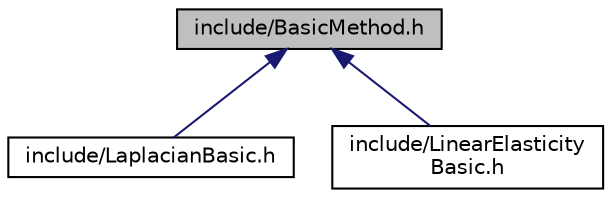 digraph "include/BasicMethod.h"
{
 // LATEX_PDF_SIZE
  edge [fontname="Helvetica",fontsize="10",labelfontname="Helvetica",labelfontsize="10"];
  node [fontname="Helvetica",fontsize="10",shape=record];
  Node1 [label="include/BasicMethod.h",height=0.2,width=0.4,color="black", fillcolor="grey75", style="filled", fontcolor="black",tooltip="An abstract class to group the common features of the basic formulation."];
  Node1 -> Node2 [dir="back",color="midnightblue",fontsize="10",style="solid",fontname="Helvetica"];
  Node2 [label="include/LaplacianBasic.h",height=0.2,width=0.4,color="black", fillcolor="white", style="filled",URL="$LaplacianBasic_8h.html",tooltip="This is the class for the management of a Laplacian problem with the basic formulation."];
  Node1 -> Node3 [dir="back",color="midnightblue",fontsize="10",style="solid",fontname="Helvetica"];
  Node3 [label="include/LinearElasticity\lBasic.h",height=0.2,width=0.4,color="black", fillcolor="white", style="filled",URL="$LinearElasticityBasic_8h.html",tooltip="This is the class for the management of a linear Elasticity problem with the basic formulation."];
}
